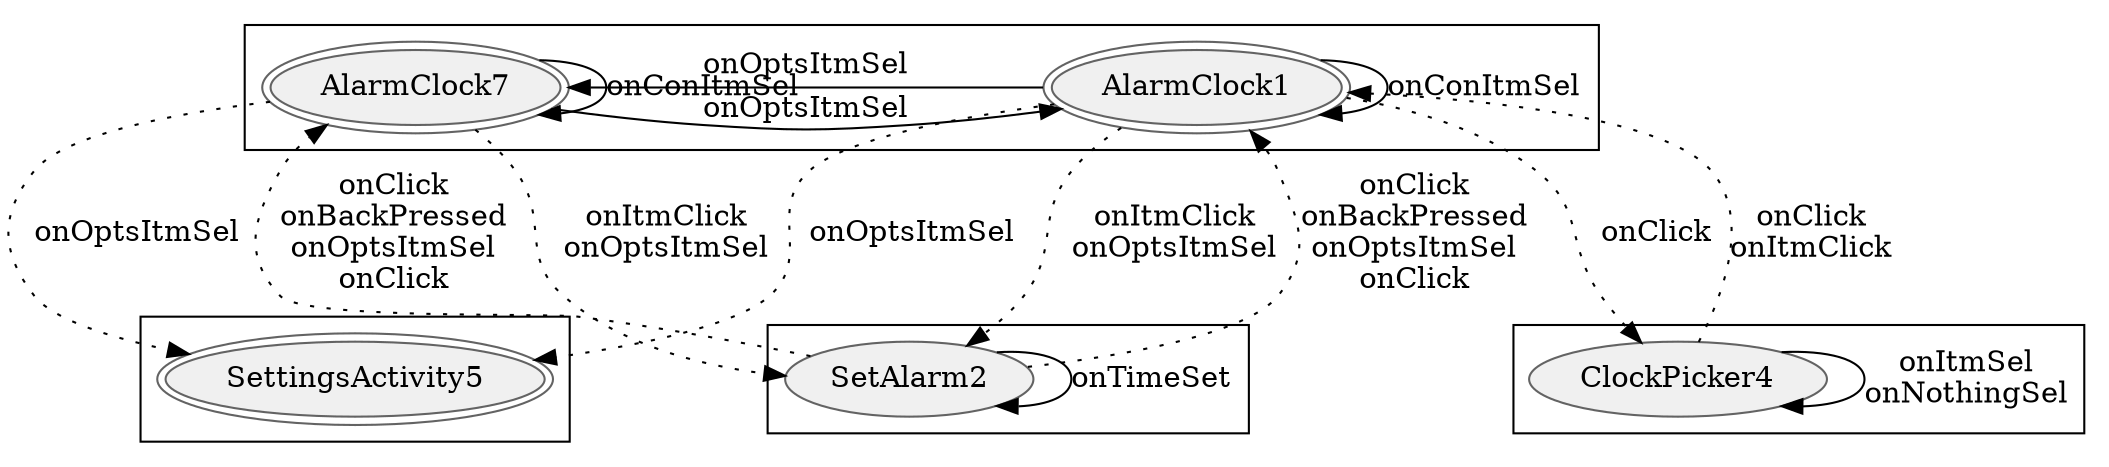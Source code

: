 digraph {
fontname="Helvetica";
node[style="filled,solid", colorscheme=greys3, fillcolor=1, color=3];

newrank=true;

subgraph cluster_3 {
AlarmClock1[peripheries=2];
AlarmClock7[peripheries=2];

AlarmClock1 -> AlarmClock1[label="onConItmSel"];
AlarmClock1 -> AlarmClock7[label="onOptsItmSel"];
AlarmClock7 -> AlarmClock1[label="onOptsItmSel"];
AlarmClock7 -> AlarmClock7[label="onConItmSel"];

}

subgraph cluster_5 {
SettingsActivity5[peripheries=2];
}

subgraph cluster_6 {
SetAlarm2;
}

subgraph cluster_7 {
ClockPicker4;
}

AlarmClock1 -> SettingsActivity5[label="onOptsItmSel",style=dotted];
AlarmClock1 -> SetAlarm2[label="onItmClick
onOptsItmSel",style=dotted];
AlarmClock1 -> ClockPicker4[label="onClick",style=dotted];
SetAlarm2 -> AlarmClock1[label="onClick
onBackPressed
onOptsItmSel
onClick",style=dotted];



AlarmClock7 -> SettingsActivity5[label="onOptsItmSel",style=dotted];
AlarmClock7 -> SetAlarm2[label="onItmClick
onOptsItmSel",style=dotted];
SetAlarm2 -> AlarmClock7[label="onClick
onBackPressed
onOptsItmSel
onClick",style=dotted];

ClockPicker4 -> AlarmClock1[label="onClick
onItmClick",style=dotted];

SetAlarm2 -> SetAlarm2[label="onTimeSet"];
ClockPicker4 -> ClockPicker4[label="onItmSel
onNothingSel"];

{rank=min; SettingsActivity5 SetAlarm2}
{rank=max; ClockPicker4}
{rank=same; AlarmClock1 AlarmClock7}



}